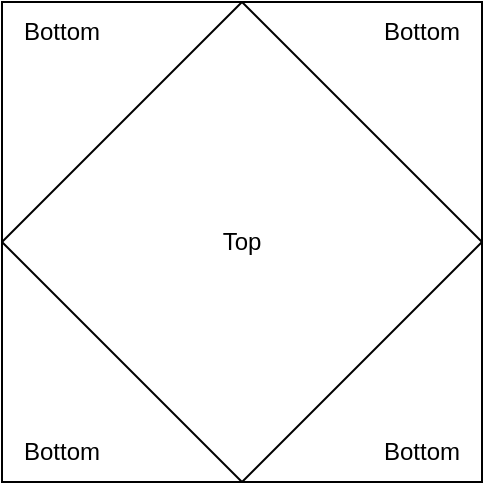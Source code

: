 <mxfile version="22.1.16" type="device">
  <diagram name="Page-1" id="4_lvmJtzrQCf_ZmJ0pp_">
    <mxGraphModel dx="1434" dy="836" grid="1" gridSize="10" guides="1" tooltips="1" connect="1" arrows="1" fold="1" page="1" pageScale="1" pageWidth="850" pageHeight="1100" math="0" shadow="0">
      <root>
        <mxCell id="0" />
        <mxCell id="1" parent="0" />
        <mxCell id="PbWmWGPsOTjTisIAavaW-8" value="" style="group" vertex="1" connectable="0" parent="1">
          <mxGeometry x="40" y="40" width="240" height="240" as="geometry" />
        </mxCell>
        <mxCell id="PbWmWGPsOTjTisIAavaW-6" value="" style="rounded=0;whiteSpace=wrap;html=1;" vertex="1" parent="PbWmWGPsOTjTisIAavaW-8">
          <mxGeometry width="240" height="240" as="geometry" />
        </mxCell>
        <mxCell id="PbWmWGPsOTjTisIAavaW-7" value="" style="group" vertex="1" connectable="0" parent="PbWmWGPsOTjTisIAavaW-8">
          <mxGeometry width="240" height="240" as="geometry" />
        </mxCell>
        <mxCell id="PbWmWGPsOTjTisIAavaW-2" value="" style="endArrow=none;html=1;rounded=0;exitX=0;exitY=0.5;exitDx=0;exitDy=0;entryX=0.5;entryY=1;entryDx=0;entryDy=0;" edge="1" parent="PbWmWGPsOTjTisIAavaW-7">
          <mxGeometry width="50" height="50" relative="1" as="geometry">
            <mxPoint y="120" as="sourcePoint" />
            <mxPoint x="120" y="240" as="targetPoint" />
          </mxGeometry>
        </mxCell>
        <mxCell id="PbWmWGPsOTjTisIAavaW-3" value="" style="endArrow=none;html=1;rounded=0;exitX=0.5;exitY=1;exitDx=0;exitDy=0;entryX=1;entryY=0.5;entryDx=0;entryDy=0;" edge="1" parent="PbWmWGPsOTjTisIAavaW-7">
          <mxGeometry width="50" height="50" relative="1" as="geometry">
            <mxPoint x="120" y="240" as="sourcePoint" />
            <mxPoint x="240" y="120" as="targetPoint" />
          </mxGeometry>
        </mxCell>
        <mxCell id="PbWmWGPsOTjTisIAavaW-4" value="" style="endArrow=none;html=1;rounded=0;exitX=0.5;exitY=0;exitDx=0;exitDy=0;entryX=0;entryY=0.5;entryDx=0;entryDy=0;" edge="1" parent="PbWmWGPsOTjTisIAavaW-7">
          <mxGeometry width="50" height="50" relative="1" as="geometry">
            <mxPoint x="120" as="sourcePoint" />
            <mxPoint y="120" as="targetPoint" />
          </mxGeometry>
        </mxCell>
        <mxCell id="PbWmWGPsOTjTisIAavaW-5" value="" style="endArrow=none;html=1;rounded=0;exitX=1;exitY=0.5;exitDx=0;exitDy=0;entryX=0.5;entryY=0;entryDx=0;entryDy=0;" edge="1" parent="PbWmWGPsOTjTisIAavaW-7">
          <mxGeometry width="50" height="50" relative="1" as="geometry">
            <mxPoint x="240" y="120" as="sourcePoint" />
            <mxPoint x="120" as="targetPoint" />
          </mxGeometry>
        </mxCell>
        <mxCell id="PbWmWGPsOTjTisIAavaW-9" value="Top" style="text;html=1;strokeColor=none;fillColor=none;align=center;verticalAlign=middle;whiteSpace=wrap;rounded=0;" vertex="1" parent="PbWmWGPsOTjTisIAavaW-8">
          <mxGeometry x="90" y="105" width="60" height="30" as="geometry" />
        </mxCell>
        <mxCell id="PbWmWGPsOTjTisIAavaW-10" value="Bottom" style="text;html=1;strokeColor=none;fillColor=none;align=center;verticalAlign=middle;whiteSpace=wrap;rounded=0;" vertex="1" parent="PbWmWGPsOTjTisIAavaW-8">
          <mxGeometry x="180" width="60" height="30" as="geometry" />
        </mxCell>
        <mxCell id="PbWmWGPsOTjTisIAavaW-11" value="Bottom" style="text;html=1;strokeColor=none;fillColor=none;align=center;verticalAlign=middle;whiteSpace=wrap;rounded=0;" vertex="1" parent="PbWmWGPsOTjTisIAavaW-8">
          <mxGeometry x="180" y="210" width="60" height="30" as="geometry" />
        </mxCell>
        <mxCell id="PbWmWGPsOTjTisIAavaW-12" value="Bottom" style="text;html=1;strokeColor=none;fillColor=none;align=center;verticalAlign=middle;whiteSpace=wrap;rounded=0;" vertex="1" parent="PbWmWGPsOTjTisIAavaW-8">
          <mxGeometry y="210" width="60" height="30" as="geometry" />
        </mxCell>
        <mxCell id="PbWmWGPsOTjTisIAavaW-13" value="Bottom" style="text;html=1;strokeColor=none;fillColor=none;align=center;verticalAlign=middle;whiteSpace=wrap;rounded=0;" vertex="1" parent="PbWmWGPsOTjTisIAavaW-8">
          <mxGeometry width="60" height="30" as="geometry" />
        </mxCell>
      </root>
    </mxGraphModel>
  </diagram>
</mxfile>

